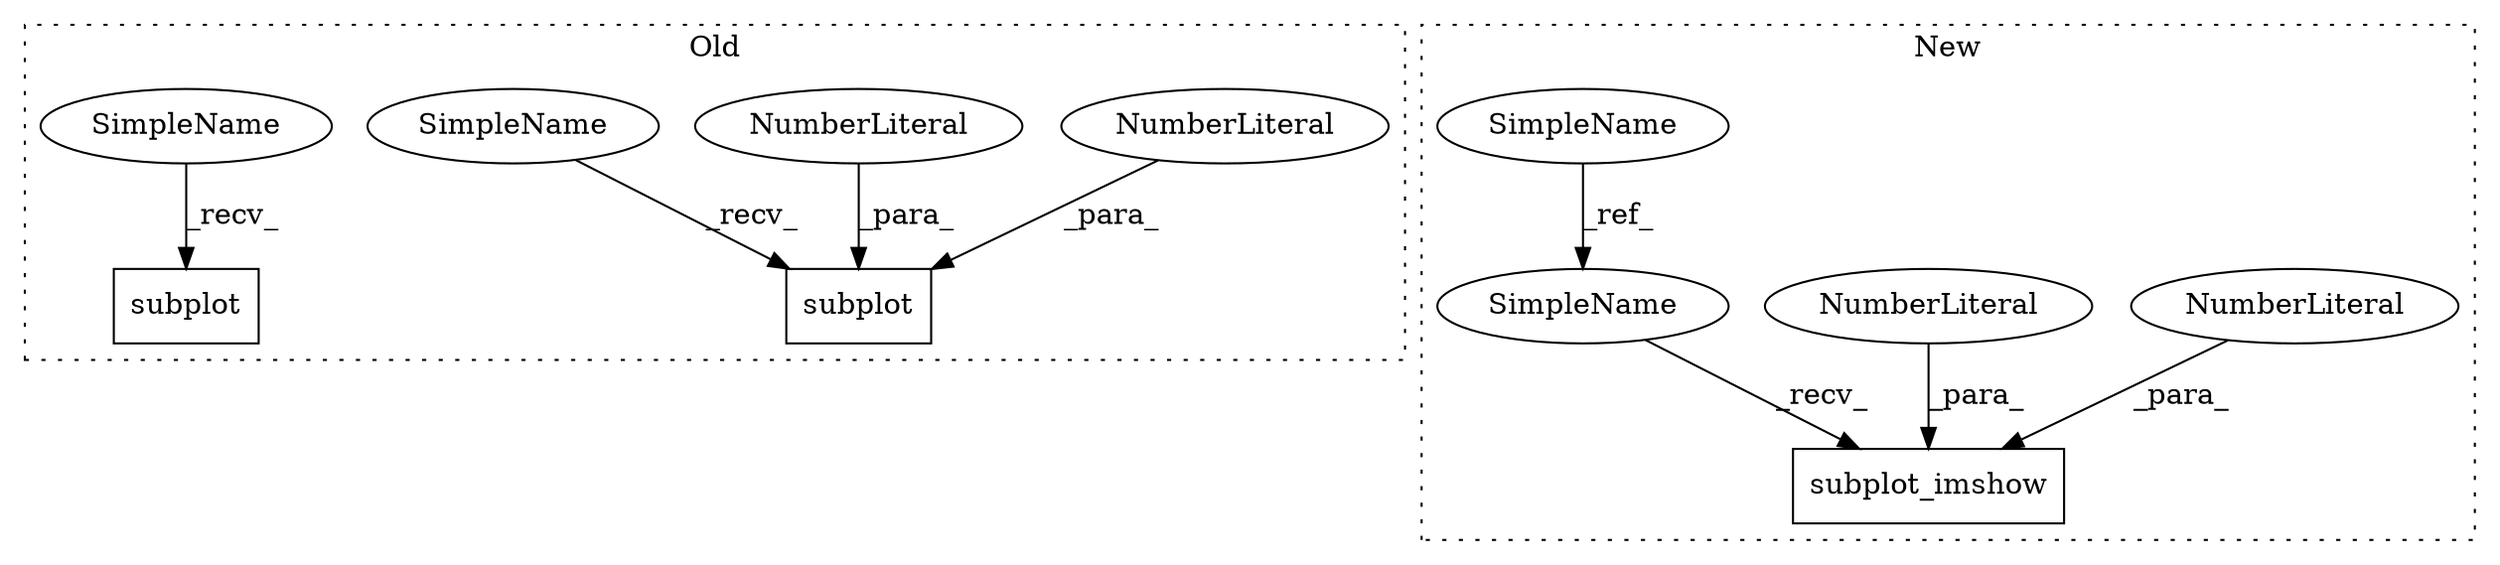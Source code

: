 digraph G {
subgraph cluster0 {
1 [label="subplot" a="32" s="6938,6949" l="8,1" shape="box"];
4 [label="NumberLiteral" a="34" s="6948" l="1" shape="ellipse"];
5 [label="NumberLiteral" a="34" s="6946" l="1" shape="ellipse"];
8 [label="subplot" a="32" s="7101,7112" l="8,1" shape="box"];
10 [label="SimpleName" a="42" s="6931" l="6" shape="ellipse"];
11 [label="SimpleName" a="42" s="7094" l="6" shape="ellipse"];
label = "Old";
style="dotted";
}
subgraph cluster1 {
2 [label="subplot_imshow" a="32" s="6971,7070" l="15,1" shape="box"];
3 [label="NumberLiteral" a="34" s="6988" l="1" shape="ellipse"];
6 [label="NumberLiteral" a="34" s="6986" l="1" shape="ellipse"];
7 [label="SimpleName" a="42" s="6796" l="6" shape="ellipse"];
9 [label="SimpleName" a="42" s="6964" l="6" shape="ellipse"];
label = "New";
style="dotted";
}
3 -> 2 [label="_para_"];
4 -> 1 [label="_para_"];
5 -> 1 [label="_para_"];
6 -> 2 [label="_para_"];
7 -> 9 [label="_ref_"];
9 -> 2 [label="_recv_"];
10 -> 1 [label="_recv_"];
11 -> 8 [label="_recv_"];
}
